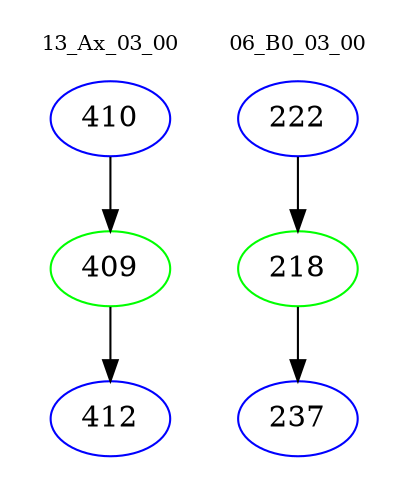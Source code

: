 digraph{
subgraph cluster_0 {
color = white
label = "13_Ax_03_00";
fontsize=10;
T0_410 [label="410", color="blue"]
T0_410 -> T0_409 [color="black"]
T0_409 [label="409", color="green"]
T0_409 -> T0_412 [color="black"]
T0_412 [label="412", color="blue"]
}
subgraph cluster_1 {
color = white
label = "06_B0_03_00";
fontsize=10;
T1_222 [label="222", color="blue"]
T1_222 -> T1_218 [color="black"]
T1_218 [label="218", color="green"]
T1_218 -> T1_237 [color="black"]
T1_237 [label="237", color="blue"]
}
}

